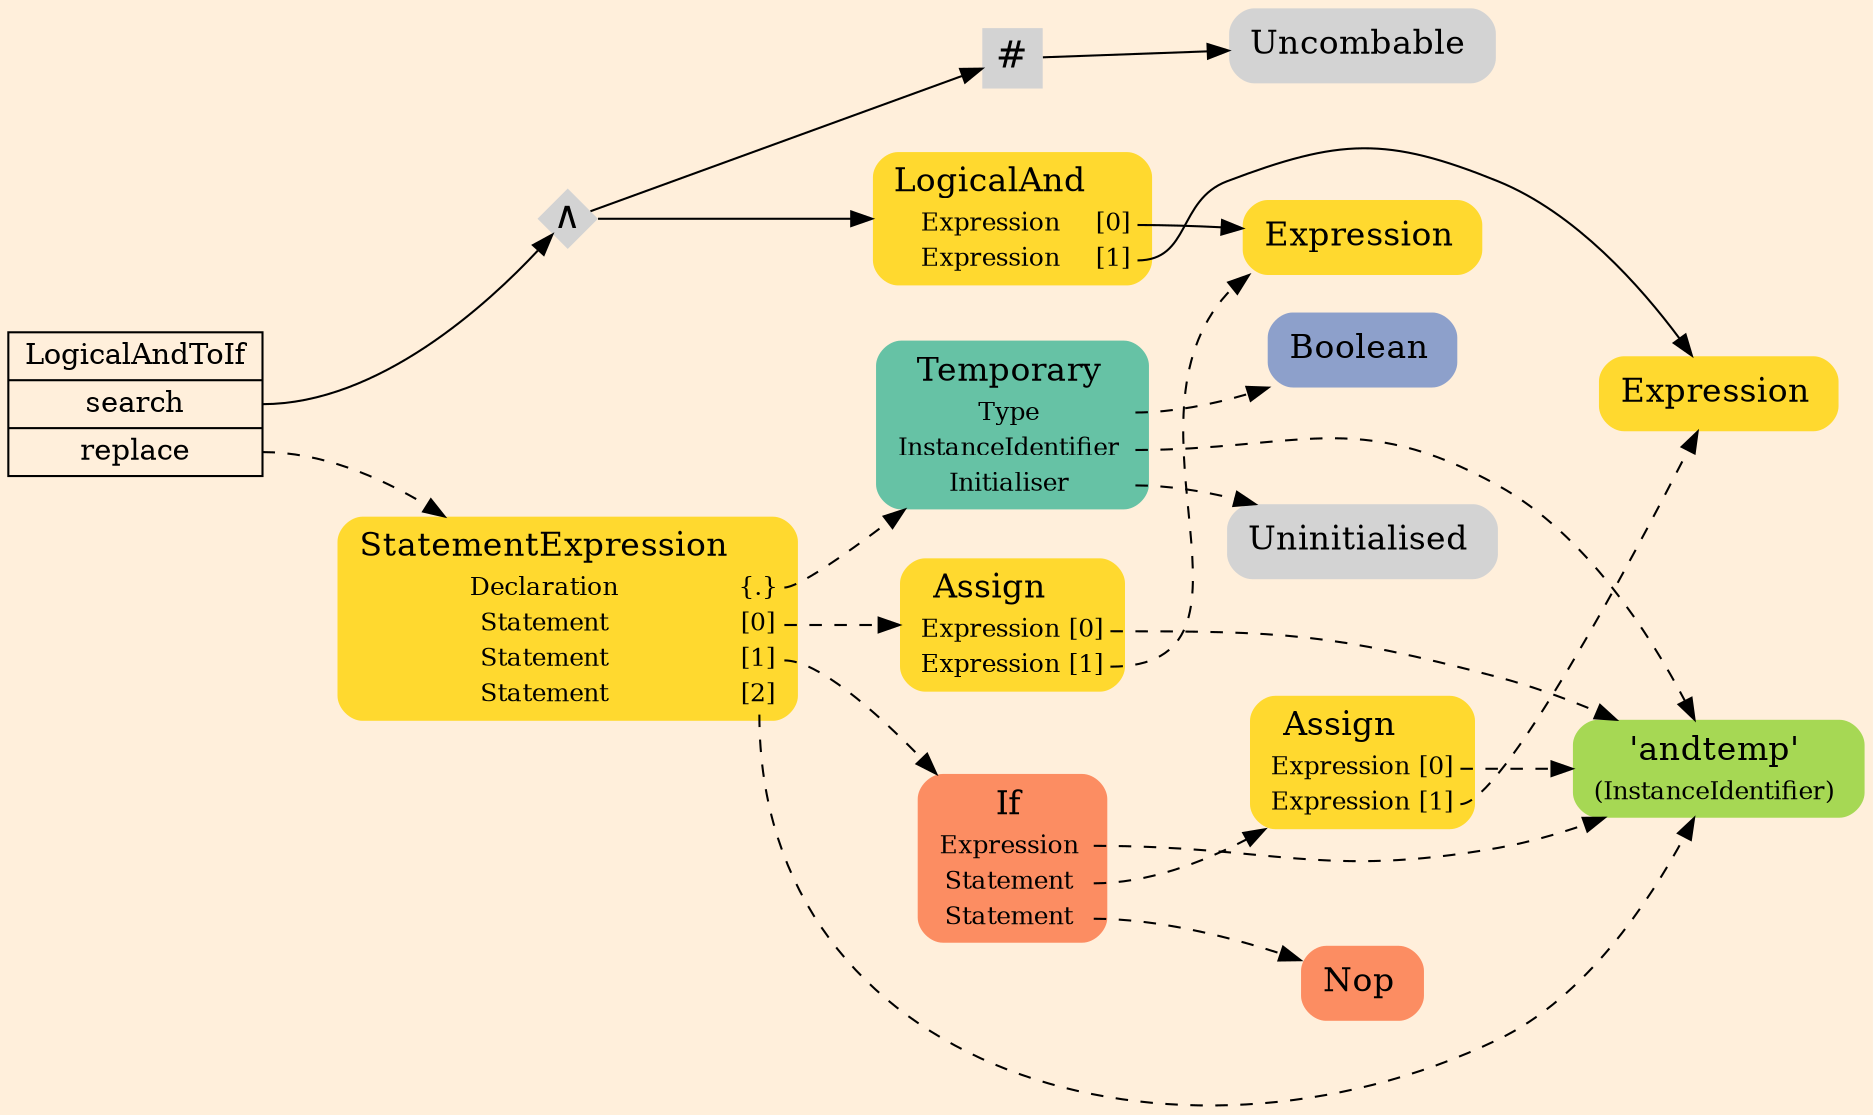 digraph Inferno {
graph [
    rankdir = "LR"
    bgcolor = antiquewhite1
    color = black
    fontcolor = black
];
node [
];
// -------------------- transformation figure --------------------
"CR#P39-0" [
    shape = "record"
    fillcolor = antiquewhite1
    label = "<fixed> LogicalAndToIf | <port0> search | <port1> replace"
    style = "filled"
    fontsize = "14"
    color = black
    fontcolor = black
];

"#B-2-682" [
    shape = "diamond"
    label = <∧>
    style = "filled"
    fontsize = "18"
    penwidth = 0.0
    fixedsize = true
    width = 0.4
    height = 0.4
];

"#B-2-670" [
    shape = "plaintext"
    fillcolor = "/set28/6"
    label = <<TABLE BORDER="0" CELLBORDER="0" CELLSPACING="0">
     <TR><TD><FONT POINT-SIZE="16.0">LogicalAnd</FONT></TD><TD></TD></TR>
     <TR><TD>Expression</TD><TD PORT="port0">[0]</TD></TR>
     <TR><TD>Expression</TD><TD PORT="port1">[1]</TD></TR>
    </TABLE>>
    style = "rounded,filled"
    fontsize = "12"
];

"#B-2-671" [
    shape = "plaintext"
    fillcolor = "/set28/6"
    label = <<TABLE BORDER="0" CELLBORDER="0" CELLSPACING="0">
     <TR><TD><FONT POINT-SIZE="16.0">Expression</FONT></TD><TD></TD></TR>
    </TABLE>>
    style = "rounded,filled"
    fontsize = "12"
];

"#B-2-672" [
    shape = "plaintext"
    fillcolor = "/set28/6"
    label = <<TABLE BORDER="0" CELLBORDER="0" CELLSPACING="0">
     <TR><TD><FONT POINT-SIZE="16.0">Expression</FONT></TD><TD></TD></TR>
    </TABLE>>
    style = "rounded,filled"
    fontsize = "12"
];

"#B-4-6" [
    shape = "square"
    label = <#>
    style = "filled"
    fontsize = "18"
    penwidth = 0.0
    fixedsize = true
    width = 0.4
    height = 0.4
];

"#B-2-683" [
    shape = "plaintext"
    label = <<TABLE BORDER="0" CELLBORDER="0" CELLSPACING="0">
     <TR><TD><FONT POINT-SIZE="16.0">Uncombable</FONT></TD><TD></TD></TR>
    </TABLE>>
    style = "rounded,filled"
    fontsize = "12"
];

"#B-2-673" [
    shape = "plaintext"
    fillcolor = "/set28/6"
    label = <<TABLE BORDER="0" CELLBORDER="0" CELLSPACING="0">
     <TR><TD><FONT POINT-SIZE="16.0">StatementExpression</FONT></TD><TD></TD></TR>
     <TR><TD>Declaration</TD><TD PORT="port0">{.}</TD></TR>
     <TR><TD>Statement</TD><TD PORT="port1">[0]</TD></TR>
     <TR><TD>Statement</TD><TD PORT="port2">[1]</TD></TR>
     <TR><TD>Statement</TD><TD PORT="port3">[2]</TD></TR>
    </TABLE>>
    style = "rounded,filled"
    fontsize = "12"
];

"#B-2-675" [
    shape = "plaintext"
    fillcolor = "/set28/1"
    label = <<TABLE BORDER="0" CELLBORDER="0" CELLSPACING="0">
     <TR><TD><FONT POINT-SIZE="16.0">Temporary</FONT></TD><TD></TD></TR>
     <TR><TD>Type</TD><TD PORT="port0"></TD></TR>
     <TR><TD>InstanceIdentifier</TD><TD PORT="port1"></TD></TR>
     <TR><TD>Initialiser</TD><TD PORT="port2"></TD></TR>
    </TABLE>>
    style = "rounded,filled"
    fontsize = "12"
];

"#B-2-676" [
    shape = "plaintext"
    fillcolor = "/set28/3"
    label = <<TABLE BORDER="0" CELLBORDER="0" CELLSPACING="0">
     <TR><TD><FONT POINT-SIZE="16.0">Boolean</FONT></TD><TD></TD></TR>
    </TABLE>>
    style = "rounded,filled"
    fontsize = "12"
];

"#B-2-674" [
    shape = "plaintext"
    fillcolor = "/set28/5"
    label = <<TABLE BORDER="0" CELLBORDER="0" CELLSPACING="0">
     <TR><TD><FONT POINT-SIZE="16.0">'andtemp'</FONT></TD><TD></TD></TR>
     <TR><TD>(InstanceIdentifier)</TD><TD PORT="port0"></TD></TR>
    </TABLE>>
    style = "rounded,filled"
    fontsize = "12"
];

"#B-2-680" [
    shape = "plaintext"
    label = <<TABLE BORDER="0" CELLBORDER="0" CELLSPACING="0">
     <TR><TD><FONT POINT-SIZE="16.0">Uninitialised</FONT></TD><TD></TD></TR>
    </TABLE>>
    style = "rounded,filled"
    fontsize = "12"
];

"#B-2-678" [
    shape = "plaintext"
    fillcolor = "/set28/6"
    label = <<TABLE BORDER="0" CELLBORDER="0" CELLSPACING="0">
     <TR><TD><FONT POINT-SIZE="16.0">Assign</FONT></TD><TD></TD></TR>
     <TR><TD>Expression</TD><TD PORT="port0">[0]</TD></TR>
     <TR><TD>Expression</TD><TD PORT="port1">[1]</TD></TR>
    </TABLE>>
    style = "rounded,filled"
    fontsize = "12"
];

"#B-2-677" [
    shape = "plaintext"
    fillcolor = "/set28/2"
    label = <<TABLE BORDER="0" CELLBORDER="0" CELLSPACING="0">
     <TR><TD><FONT POINT-SIZE="16.0">If</FONT></TD><TD></TD></TR>
     <TR><TD>Expression</TD><TD PORT="port0"></TD></TR>
     <TR><TD>Statement</TD><TD PORT="port1"></TD></TR>
     <TR><TD>Statement</TD><TD PORT="port2"></TD></TR>
    </TABLE>>
    style = "rounded,filled"
    fontsize = "12"
];

"#B-2-679" [
    shape = "plaintext"
    fillcolor = "/set28/6"
    label = <<TABLE BORDER="0" CELLBORDER="0" CELLSPACING="0">
     <TR><TD><FONT POINT-SIZE="16.0">Assign</FONT></TD><TD></TD></TR>
     <TR><TD>Expression</TD><TD PORT="port0">[0]</TD></TR>
     <TR><TD>Expression</TD><TD PORT="port1">[1]</TD></TR>
    </TABLE>>
    style = "rounded,filled"
    fontsize = "12"
];

"#B-2-681" [
    shape = "plaintext"
    fillcolor = "/set28/2"
    label = <<TABLE BORDER="0" CELLBORDER="0" CELLSPACING="0">
     <TR><TD><FONT POINT-SIZE="16.0">Nop</FONT></TD><TD></TD></TR>
    </TABLE>>
    style = "rounded,filled"
    fontsize = "12"
];



// -------------------- links --------------------
// links for block CR#P39-0
"CR#P39-0":port0 -> "#B-2-682" [
    style="solid"
    color = black
    fontcolor = black
];

"CR#P39-0":port1 -> "#B-2-673" [
    style="dashed"
    color = black
    fontcolor = black
];

// links for block #B-2-682
"#B-2-682" -> "#B-2-670" [
    style="solid"
    color = black
    fontcolor = black
];

"#B-2-682" -> "#B-4-6" [
    style="solid"
    color = black
    fontcolor = black
];

// links for block #B-2-670
"#B-2-670":port0 -> "#B-2-671" [
    style="solid"
    color = black
    fontcolor = black
];

"#B-2-670":port1 -> "#B-2-672" [
    style="solid"
    color = black
    fontcolor = black
];

// links for block #B-2-671
// links for block #B-2-672
// links for block #B-4-6
"#B-4-6" -> "#B-2-683" [
    style="solid"
    color = black
    fontcolor = black
];

// links for block #B-2-683
// links for block #B-2-673
"#B-2-673":port0 -> "#B-2-675" [
    style="dashed"
    color = black
    fontcolor = black
];

"#B-2-673":port1 -> "#B-2-678" [
    style="dashed"
    color = black
    fontcolor = black
];

"#B-2-673":port2 -> "#B-2-677" [
    style="dashed"
    color = black
    fontcolor = black
];

"#B-2-673":port3 -> "#B-2-674" [
    style="dashed"
    color = black
    fontcolor = black
];

// links for block #B-2-675
"#B-2-675":port0 -> "#B-2-676" [
    style="dashed"
    color = black
    fontcolor = black
];

"#B-2-675":port1 -> "#B-2-674" [
    style="dashed"
    color = black
    fontcolor = black
];

"#B-2-675":port2 -> "#B-2-680" [
    style="dashed"
    color = black
    fontcolor = black
];

// links for block #B-2-676
// links for block #B-2-674
// links for block #B-2-680
// links for block #B-2-678
"#B-2-678":port0 -> "#B-2-674" [
    style="dashed"
    color = black
    fontcolor = black
];

"#B-2-678":port1 -> "#B-2-671" [
    style="dashed"
    color = black
    fontcolor = black
];

// links for block #B-2-677
"#B-2-677":port0 -> "#B-2-674" [
    style="dashed"
    color = black
    fontcolor = black
];

"#B-2-677":port1 -> "#B-2-679" [
    style="dashed"
    color = black
    fontcolor = black
];

"#B-2-677":port2 -> "#B-2-681" [
    style="dashed"
    color = black
    fontcolor = black
];

// links for block #B-2-679
"#B-2-679":port0 -> "#B-2-674" [
    style="dashed"
    color = black
    fontcolor = black
];

"#B-2-679":port1 -> "#B-2-672" [
    style="dashed"
    color = black
    fontcolor = black
];

// links for block #B-2-681
}
